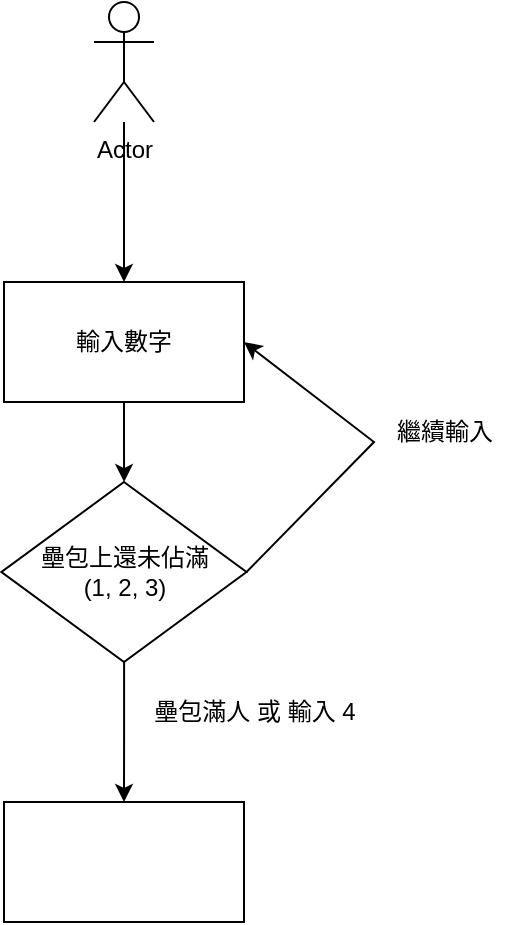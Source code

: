 <mxfile version="24.7.17">
  <diagram name="第 1 页" id="C-SD1MNEM1xRtSlaLv7w">
    <mxGraphModel dx="984" dy="625" grid="1" gridSize="10" guides="1" tooltips="1" connect="1" arrows="1" fold="1" page="1" pageScale="1" pageWidth="827" pageHeight="1169" math="0" shadow="0">
      <root>
        <mxCell id="0" />
        <mxCell id="1" parent="0" />
        <mxCell id="HxnqDczAizVpyk0NV9gP-21" style="edgeStyle=orthogonalEdgeStyle;rounded=0;orthogonalLoop=1;jettySize=auto;html=1;entryX=0.5;entryY=0;entryDx=0;entryDy=0;" edge="1" parent="1" source="HxnqDczAizVpyk0NV9gP-2" target="HxnqDczAizVpyk0NV9gP-3">
          <mxGeometry relative="1" as="geometry" />
        </mxCell>
        <mxCell id="HxnqDczAizVpyk0NV9gP-2" value="Actor" style="shape=umlActor;verticalLabelPosition=bottom;verticalAlign=top;html=1;outlineConnect=0;" vertex="1" parent="1">
          <mxGeometry x="280" y="10" width="30" height="60" as="geometry" />
        </mxCell>
        <mxCell id="HxnqDczAizVpyk0NV9gP-6" style="edgeStyle=orthogonalEdgeStyle;rounded=0;orthogonalLoop=1;jettySize=auto;html=1;" edge="1" parent="1" source="HxnqDczAizVpyk0NV9gP-3" target="HxnqDczAizVpyk0NV9gP-4">
          <mxGeometry relative="1" as="geometry" />
        </mxCell>
        <mxCell id="HxnqDczAizVpyk0NV9gP-3" value="輸入數字" style="rounded=0;whiteSpace=wrap;html=1;" vertex="1" parent="1">
          <mxGeometry x="235" y="150" width="120" height="60" as="geometry" />
        </mxCell>
        <mxCell id="HxnqDczAizVpyk0NV9gP-10" value="" style="edgeStyle=orthogonalEdgeStyle;rounded=0;orthogonalLoop=1;jettySize=auto;html=1;" edge="1" parent="1" source="HxnqDczAizVpyk0NV9gP-4" target="HxnqDczAizVpyk0NV9gP-9">
          <mxGeometry relative="1" as="geometry" />
        </mxCell>
        <mxCell id="HxnqDczAizVpyk0NV9gP-4" value="壘包上還未佔滿&lt;div&gt;(1, 2, 3)&lt;/div&gt;" style="rhombus;whiteSpace=wrap;html=1;" vertex="1" parent="1">
          <mxGeometry x="233.75" y="250" width="122.5" height="90" as="geometry" />
        </mxCell>
        <mxCell id="HxnqDczAizVpyk0NV9gP-5" value="" style="endArrow=classic;html=1;rounded=0;entryX=1;entryY=0.5;entryDx=0;entryDy=0;exitX=1;exitY=0.5;exitDx=0;exitDy=0;" edge="1" parent="1" source="HxnqDczAizVpyk0NV9gP-4" target="HxnqDczAizVpyk0NV9gP-3">
          <mxGeometry width="50" height="50" relative="1" as="geometry">
            <mxPoint x="370" y="310" as="sourcePoint" />
            <mxPoint x="420" y="260" as="targetPoint" />
            <Array as="points">
              <mxPoint x="420" y="230" />
            </Array>
          </mxGeometry>
        </mxCell>
        <mxCell id="HxnqDczAizVpyk0NV9gP-7" value="繼續輸入" style="text;html=1;align=center;verticalAlign=middle;resizable=0;points=[];autosize=1;strokeColor=none;fillColor=none;" vertex="1" parent="1">
          <mxGeometry x="420" y="210" width="70" height="30" as="geometry" />
        </mxCell>
        <mxCell id="HxnqDczAizVpyk0NV9gP-9" value="" style="whiteSpace=wrap;html=1;" vertex="1" parent="1">
          <mxGeometry x="235" y="410" width="120" height="60" as="geometry" />
        </mxCell>
        <mxCell id="HxnqDczAizVpyk0NV9gP-11" value="壘包滿人 或 輸入 4" style="text;html=1;align=center;verticalAlign=middle;resizable=0;points=[];autosize=1;strokeColor=none;fillColor=none;" vertex="1" parent="1">
          <mxGeometry x="300" y="350" width="120" height="30" as="geometry" />
        </mxCell>
      </root>
    </mxGraphModel>
  </diagram>
</mxfile>
